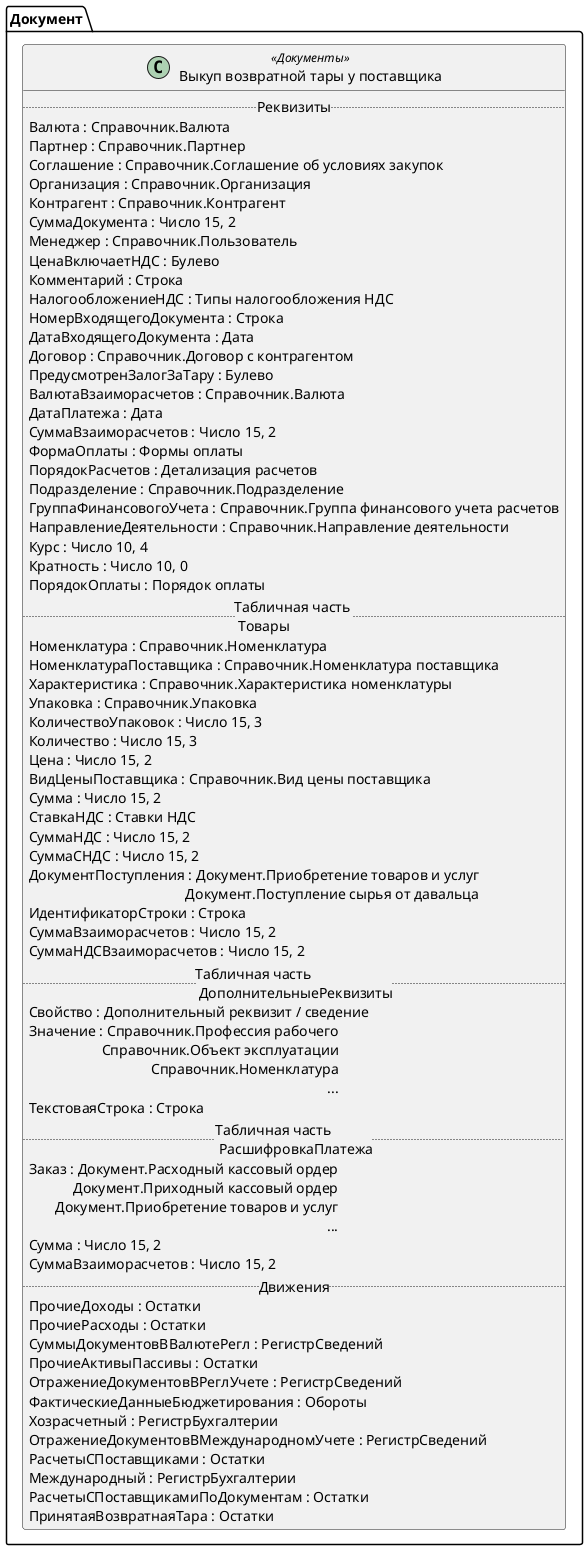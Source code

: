 ﻿@startuml ВыкупВозвратнойТарыУПоставщика
'!include templates.wsd
'..\include templates.wsd
class Документ.ВыкупВозвратнойТарыУПоставщика as "Выкуп возвратной тары у поставщика" <<Документы>>
{
..Реквизиты..
Валюта : Справочник.Валюта
Партнер : Справочник.Партнер
Соглашение : Справочник.Соглашение об условиях закупок
Организация : Справочник.Организация
Контрагент : Справочник.Контрагент
СуммаДокумента : Число 15, 2
Менеджер : Справочник.Пользователь
ЦенаВключаетНДС : Булево
Комментарий : Строка
НалогообложениеНДС : Типы налогообложения НДС
НомерВходящегоДокумента : Строка
ДатаВходящегоДокумента : Дата
Договор : Справочник.Договор с контрагентом
ПредусмотренЗалогЗаТару : Булево
ВалютаВзаиморасчетов : Справочник.Валюта
ДатаПлатежа : Дата
СуммаВзаиморасчетов : Число 15, 2
ФормаОплаты : Формы оплаты
ПорядокРасчетов : Детализация расчетов
Подразделение : Справочник.Подразделение
ГруппаФинансовогоУчета : Справочник.Группа финансового учета расчетов
НаправлениеДеятельности : Справочник.Направление деятельности
Курс : Число 10, 4
Кратность : Число 10, 0
ПорядокОплаты : Порядок оплаты
..Табличная часть \n Товары..
Номенклатура : Справочник.Номенклатура
НоменклатураПоставщика : Справочник.Номенклатура поставщика
Характеристика : Справочник.Характеристика номенклатуры
Упаковка : Справочник.Упаковка
КоличествоУпаковок : Число 15, 3
Количество : Число 15, 3
Цена : Число 15, 2
ВидЦеныПоставщика : Справочник.Вид цены поставщика
Сумма : Число 15, 2
СтавкаНДС : Ставки НДС
СуммаНДС : Число 15, 2
СуммаСНДС : Число 15, 2
ДокументПоступления : Документ.Приобретение товаров и услуг\rДокумент.Поступление сырья от давальца
ИдентификаторСтроки : Строка
СуммаВзаиморасчетов : Число 15, 2
СуммаНДСВзаиморасчетов : Число 15, 2
..Табличная часть \n ДополнительныеРеквизиты..
Свойство : Дополнительный реквизит / сведение
Значение : Справочник.Профессия рабочего\rСправочник.Объект эксплуатации\rСправочник.Номенклатура\r...
ТекстоваяСтрока : Строка
..Табличная часть \n РасшифровкаПлатежа..
Заказ : Документ.Расходный кассовый ордер\rДокумент.Приходный кассовый ордер\rДокумент.Приобретение товаров и услуг\r...
Сумма : Число 15, 2
СуммаВзаиморасчетов : Число 15, 2
..Движения..
ПрочиеДоходы : Остатки
ПрочиеРасходы : Остатки
СуммыДокументовВВалютеРегл : РегистрСведений
ПрочиеАктивыПассивы : Остатки
ОтражениеДокументовВРеглУчете : РегистрСведений
ФактическиеДанныеБюджетирования : Обороты
Хозрасчетный : РегистрБухгалтерии
ОтражениеДокументовВМеждународномУчете : РегистрСведений
РасчетыСПоставщиками : Остатки
Международный : РегистрБухгалтерии
РасчетыСПоставщикамиПоДокументам : Остатки
ПринятаяВозвратнаяТара : Остатки
}
@enduml
